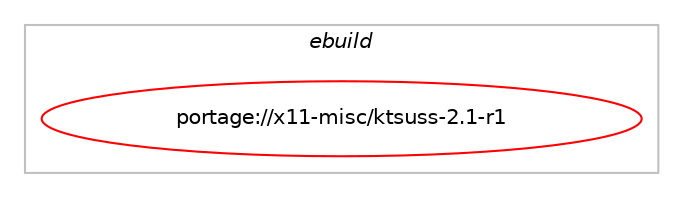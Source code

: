 digraph prolog {

# *************
# Graph options
# *************

newrank=true;
concentrate=true;
compound=true;
graph [rankdir=LR,fontname=Helvetica,fontsize=10,ranksep=1.5];#, ranksep=2.5, nodesep=0.2];
edge  [arrowhead=vee];
node  [fontname=Helvetica,fontsize=10];

# **********
# The ebuild
# **********

subgraph cluster_leftcol {
color=gray;
label=<<i>ebuild</i>>;
id [label="portage://x11-misc/ktsuss-2.1-r1", color=red, width=4, href="../x11-misc/ktsuss-2.1-r1.svg"];
}

# ****************
# The dependencies
# ****************

subgraph cluster_midcol {
color=gray;
label=<<i>dependencies</i>>;
subgraph cluster_compile {
fillcolor="#eeeeee";
style=filled;
label=<<i>compile</i>>;
# *** BEGIN UNKNOWN DEPENDENCY TYPE (TODO) ***
# id -> equal(use_conditional_group(negative,sudo,portage://x11-misc/ktsuss-2.1-r1,[any_of_group([package_dependency(portage://x11-misc/ktsuss-2.1-r1,install,no,sys-apps,util-linux,none,[,,],[],[use(enable(su),none)]),package_dependency(portage://x11-misc/ktsuss-2.1-r1,install,no,sys-apps,shadow,none,[,,],[],[use(enable(su),none)])])]))
# *** END UNKNOWN DEPENDENCY TYPE (TODO) ***

# *** BEGIN UNKNOWN DEPENDENCY TYPE (TODO) ***
# id -> equal(use_conditional_group(positive,sudo,portage://x11-misc/ktsuss-2.1-r1,[package_dependency(portage://x11-misc/ktsuss-2.1-r1,install,no,app-admin,sudo,none,[,,],[],[])]))
# *** END UNKNOWN DEPENDENCY TYPE (TODO) ***

# *** BEGIN UNKNOWN DEPENDENCY TYPE (TODO) ***
# id -> equal(package_dependency(portage://x11-misc/ktsuss-2.1-r1,install,no,dev-libs,glib,none,[,,],[slot(2)],[]))
# *** END UNKNOWN DEPENDENCY TYPE (TODO) ***

# *** BEGIN UNKNOWN DEPENDENCY TYPE (TODO) ***
# id -> equal(package_dependency(portage://x11-misc/ktsuss-2.1-r1,install,no,x11-libs,gtk+,none,[,,],[slot(2)],[]))
# *** END UNKNOWN DEPENDENCY TYPE (TODO) ***

}
subgraph cluster_compileandrun {
fillcolor="#eeeeee";
style=filled;
label=<<i>compile and run</i>>;
}
subgraph cluster_run {
fillcolor="#eeeeee";
style=filled;
label=<<i>run</i>>;
# *** BEGIN UNKNOWN DEPENDENCY TYPE (TODO) ***
# id -> equal(use_conditional_group(negative,sudo,portage://x11-misc/ktsuss-2.1-r1,[any_of_group([package_dependency(portage://x11-misc/ktsuss-2.1-r1,run,no,sys-apps,util-linux,none,[,,],[],[use(enable(su),none)]),package_dependency(portage://x11-misc/ktsuss-2.1-r1,run,no,sys-apps,shadow,none,[,,],[],[use(enable(su),none)])])]))
# *** END UNKNOWN DEPENDENCY TYPE (TODO) ***

# *** BEGIN UNKNOWN DEPENDENCY TYPE (TODO) ***
# id -> equal(use_conditional_group(positive,sudo,portage://x11-misc/ktsuss-2.1-r1,[package_dependency(portage://x11-misc/ktsuss-2.1-r1,run,no,app-admin,sudo,none,[,,],[],[])]))
# *** END UNKNOWN DEPENDENCY TYPE (TODO) ***

# *** BEGIN UNKNOWN DEPENDENCY TYPE (TODO) ***
# id -> equal(package_dependency(portage://x11-misc/ktsuss-2.1-r1,run,no,dev-libs,glib,none,[,,],[slot(2)],[]))
# *** END UNKNOWN DEPENDENCY TYPE (TODO) ***

# *** BEGIN UNKNOWN DEPENDENCY TYPE (TODO) ***
# id -> equal(package_dependency(portage://x11-misc/ktsuss-2.1-r1,run,no,x11-libs,gtk+,none,[,,],[slot(2)],[]))
# *** END UNKNOWN DEPENDENCY TYPE (TODO) ***

}
}

# **************
# The candidates
# **************

subgraph cluster_choices {
rank=same;
color=gray;
label=<<i>candidates</i>>;

}

}
